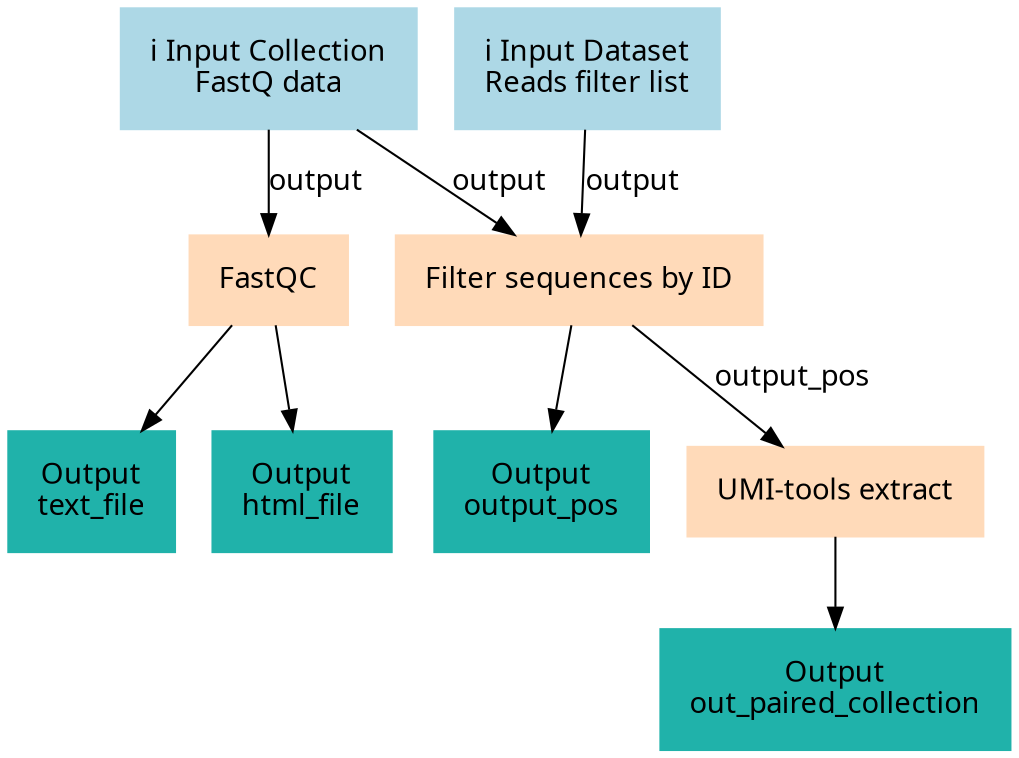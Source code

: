 digraph main {
  node [fontname="Atkinson Hyperlegible", shape=box, color=white,style=filled,color=peachpuff,margin="0.2,0.2"];
  edge [fontname="Atkinson Hyperlegible"];
  0[color=lightblue,label="ℹ️ Input Collection\nFastQ data"]
  1[color=lightblue,label="ℹ️ Input Dataset\nReads filter list"]
  2[label="FastQC"]
  0 -> 2 [label="output"]
  k2908b4d82981460aaf3a6bc63b333e77[color=lightseagreen,label="Output\ntext_file"]
  2 -> k2908b4d82981460aaf3a6bc63b333e77
  k3f629c3a7de6416a82a55dd7363c42da[color=lightseagreen,label="Output\nhtml_file"]
  2 -> k3f629c3a7de6416a82a55dd7363c42da
  3[label="Filter sequences by ID"]
  1 -> 3 [label="output"]
  0 -> 3 [label="output"]
  k1422ca8b1aed418d9821d5afff9ac4b5[color=lightseagreen,label="Output\noutput_pos"]
  3 -> k1422ca8b1aed418d9821d5afff9ac4b5
  4[label="UMI-tools extract"]
  3 -> 4 [label="output_pos"]
  kd762b0628f104f6088260a325ec6f4b8[color=lightseagreen,label="Output\nout_paired_collection"]
  4 -> kd762b0628f104f6088260a325ec6f4b8
}